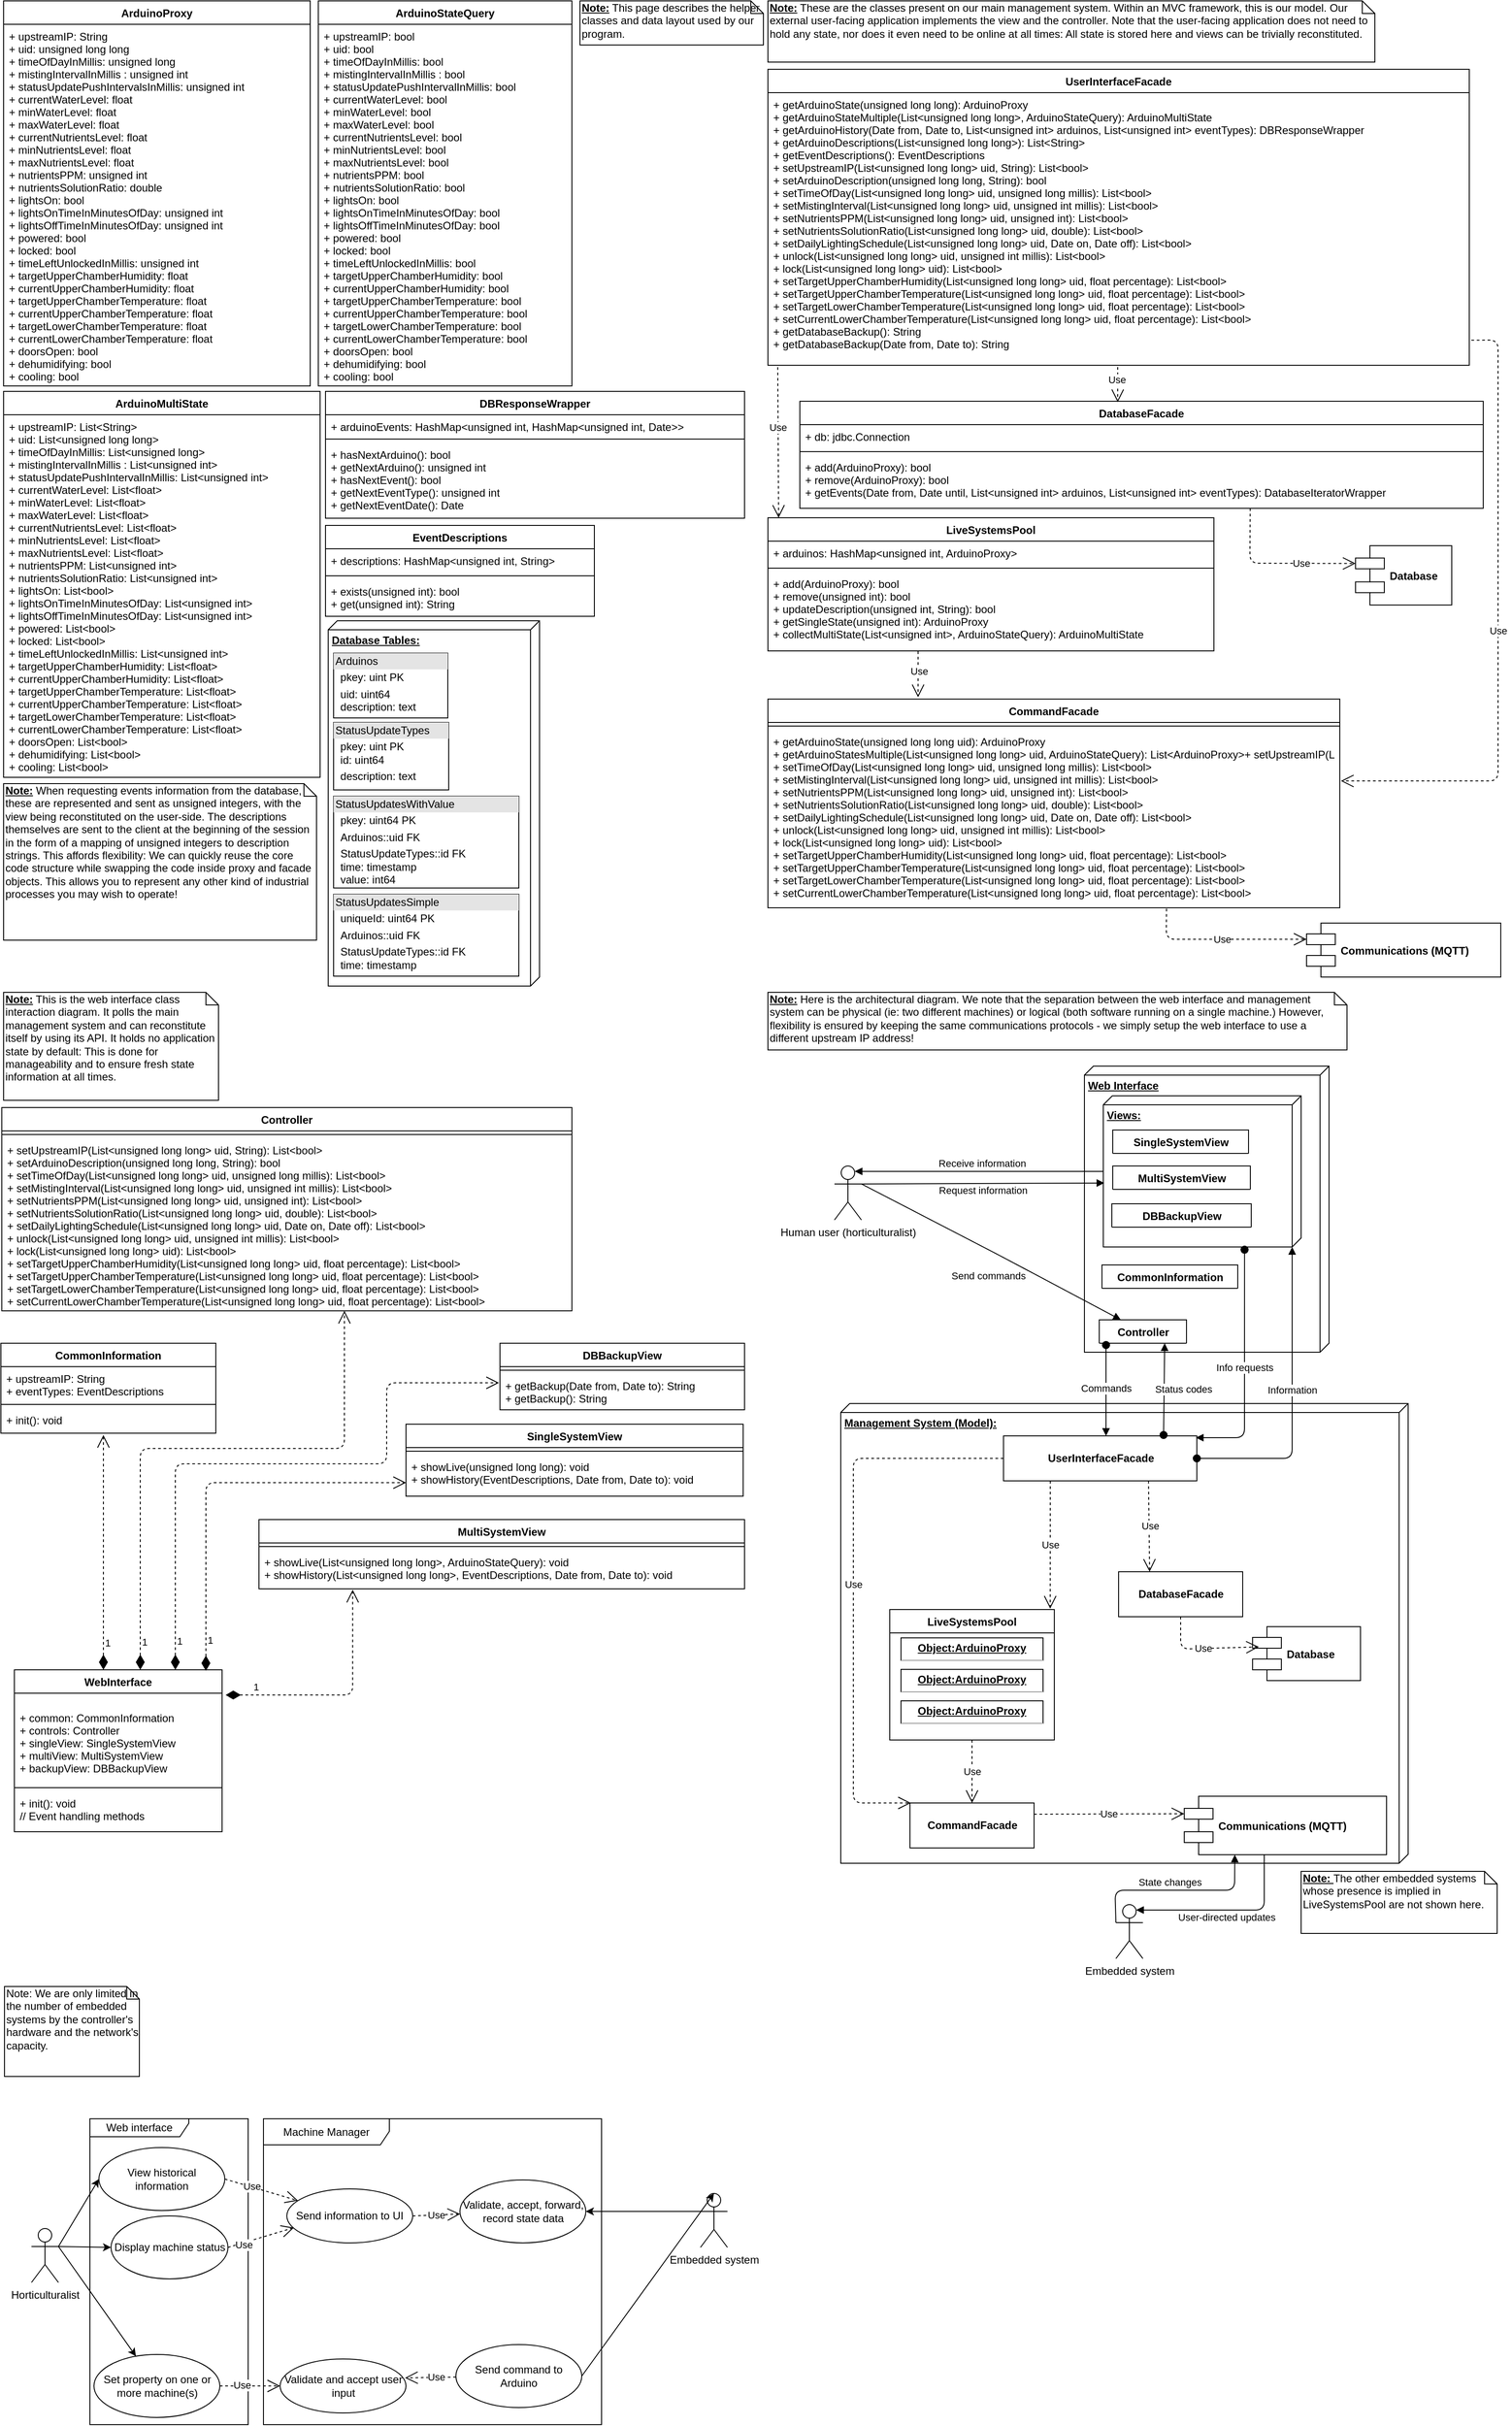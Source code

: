 <mxfile version="12.1.3" type="device" pages="1"><diagram id="SnwHxvQRRM_g_1rML2BV" name="Page-1"><mxGraphModel dx="1404" dy="1825" grid="0" gridSize="10" guides="1" tooltips="1" connect="1" arrows="1" fold="1" page="1" pageScale="1" pageWidth="850" pageHeight="1100" math="0" shadow="0"><root><mxCell id="0"/><mxCell id="1" parent="0"/><mxCell id="6ClUKuqHBCaqJWF-1q-i-1" value="&lt;div&gt;&lt;b&gt;Web Interface&lt;br&gt;&lt;/b&gt;&lt;/div&gt;&lt;div&gt;&lt;b&gt;&lt;br&gt;&lt;/b&gt;&lt;/div&gt;" style="verticalAlign=top;align=left;spacingTop=8;spacingLeft=2;spacingRight=12;shape=cube;size=10;direction=south;fontStyle=4;html=1;" vertex="1" parent="1"><mxGeometry x="1205" y="1185" width="272" height="318" as="geometry"/></mxCell><mxCell id="6ClUKuqHBCaqJWF-1q-i-73" value="&lt;b&gt;Views:&lt;/b&gt;" style="verticalAlign=top;align=left;spacingTop=8;spacingLeft=2;spacingRight=12;shape=cube;size=10;direction=south;fontStyle=4;html=1;" vertex="1" parent="1"><mxGeometry x="1226" y="1218" width="220" height="168" as="geometry"/></mxCell><mxCell id="6ClUKuqHBCaqJWF-1q-i-3" value="&lt;b&gt;Management System (Model):&lt;br&gt;&lt;/b&gt;" style="verticalAlign=top;align=left;spacingTop=8;spacingLeft=2;spacingRight=12;shape=cube;size=10;direction=south;fontStyle=4;html=1;" vertex="1" parent="1"><mxGeometry x="934" y="1560" width="631" height="511" as="geometry"/></mxCell><mxCell id="CYBSLAHFAwbLi8IFHIRU-140" value="&lt;b&gt;Database Tables:&lt;br&gt;&lt;/b&gt;" style="verticalAlign=top;align=left;spacingTop=8;spacingLeft=2;spacingRight=12;shape=cube;size=10;direction=south;fontStyle=4;html=1;" parent="1" vertex="1"><mxGeometry x="364" y="690" width="235" height="406" as="geometry"/></mxCell><mxCell id="CYBSLAHFAwbLi8IFHIRU-19" value="ArduinoProxy" style="swimlane;fontStyle=1;align=center;verticalAlign=top;childLayout=stackLayout;horizontal=1;startSize=26;horizontalStack=0;resizeParent=1;resizeParentMax=0;resizeLast=0;collapsible=1;marginBottom=0;" parent="1" vertex="1"><mxGeometry x="3" y="1" width="341" height="428" as="geometry"/></mxCell><mxCell id="CYBSLAHFAwbLi8IFHIRU-20" value="+ upstreamIP: String&#xA;+ uid: unsigned long long&#xA;+ timeOfDayInMillis: unsigned long&#xA;+ mistingIntervalInMillis : unsigned int&#xA;+ statusUpdatePushIntervalsInMillis: unsigned int&#xA;+ currentWaterLevel: float&#xA;+ minWaterLevel: float&#xA;+ maxWaterLevel: float&#xA;+ currentNutrientsLevel: float&#xA;+ minNutrientsLevel: float&#xA;+ maxNutrientsLevel: float&#xA;+ nutrientsPPM: unsigned int&#xA;+ nutrientsSolutionRatio: double&#xA;+ lightsOn: bool&#xA;+ lightsOnTimeInMinutesOfDay: unsigned int&#xA;+ lightsOffTimeInMinutesOfDay: unsigned int&#xA;+ powered: bool&#xA;+ locked: bool&#xA;+ timeLeftUnlockedInMillis: unsigned int&#xA;+ targetUpperChamberHumidity: float&#xA;+ currentUpperChamberHumidity: float&#xA;+ targetUpperChamberTemperature: float&#xA;+ currentUpperChamberTemperature: float&#xA;+ targetLowerChamberTemperature: float&#xA;+ currentLowerChamberTemperature: float&#xA;+ doorsOpen: bool&#xA;+ dehumidifying: bool&#xA;+ cooling: bool" style="text;strokeColor=none;fillColor=none;align=left;verticalAlign=top;spacingLeft=4;spacingRight=4;overflow=hidden;rotatable=0;points=[[0,0.5],[1,0.5]];portConstraint=eastwest;" parent="CYBSLAHFAwbLi8IFHIRU-19" vertex="1"><mxGeometry y="26" width="341" height="402" as="geometry"/></mxCell><mxCell id="CYBSLAHFAwbLi8IFHIRU-23" value="ArduinoStateQuery" style="swimlane;fontStyle=1;align=center;verticalAlign=top;childLayout=stackLayout;horizontal=1;startSize=26;horizontalStack=0;resizeParent=1;resizeParentMax=0;resizeLast=0;collapsible=1;marginBottom=0;" parent="1" vertex="1"><mxGeometry x="353" y="1" width="282" height="428" as="geometry"/></mxCell><mxCell id="CYBSLAHFAwbLi8IFHIRU-24" value="+ upstreamIP: bool&#xA;+ uid: bool&#xA;+ timeOfDayInMillis: bool&#xA;+ mistingIntervalInMillis : bool&#xA;+ statusUpdatePushIntervalInMillis: bool&#xA;+ currentWaterLevel: bool&#xA;+ minWaterLevel: bool&#xA;+ maxWaterLevel: bool&#xA;+ currentNutrientsLevel: bool&#xA;+ minNutrientsLevel: bool&#xA;+ maxNutrientsLevel: bool&#xA;+ nutrientsPPM: bool&#xA;+ nutrientsSolutionRatio: bool&#xA;+ lightsOn: bool&#xA;+ lightsOnTimeInMinutesOfDay: bool&#xA;+ lightsOffTimeInMinutesOfDay: bool&#xA;+ powered: bool&#xA;+ locked: bool&#xA;+ timeLeftUnlockedInMillis: bool&#xA;+ targetUpperChamberHumidity: bool&#xA;+ currentUpperChamberHumidity: bool&#xA;+ targetUpperChamberTemperature: bool&#xA;+ currentUpperChamberTemperature: bool&#xA;+ targetLowerChamberTemperature: bool&#xA;+ currentLowerChamberTemperature: bool&#xA;+ doorsOpen: bool&#xA;+ dehumidifying: bool&#xA;+ cooling: bool" style="text;strokeColor=none;fillColor=none;align=left;verticalAlign=top;spacingLeft=4;spacingRight=4;overflow=hidden;rotatable=0;points=[[0,0.5],[1,0.5]];portConstraint=eastwest;" parent="CYBSLAHFAwbLi8IFHIRU-23" vertex="1"><mxGeometry y="26" width="282" height="402" as="geometry"/></mxCell><mxCell id="CYBSLAHFAwbLi8IFHIRU-27" value="ArduinoMultiState" style="swimlane;fontStyle=1;align=center;verticalAlign=top;childLayout=stackLayout;horizontal=1;startSize=26;horizontalStack=0;resizeParent=1;resizeParentMax=0;resizeLast=0;collapsible=1;marginBottom=0;" parent="1" vertex="1"><mxGeometry x="3" y="435" width="352" height="429" as="geometry"/></mxCell><mxCell id="CYBSLAHFAwbLi8IFHIRU-28" value="+ upstreamIP: List&lt;String&gt;&#xA;+ uid: List&lt;unsigned long long&gt;&#xA;+ timeOfDayInMillis: List&lt;unsigned long&gt;&#xA;+ mistingIntervalInMillis : List&lt;unsigned int&gt;&#xA;+ statusUpdatePushIntervalInMillis: List&lt;unsigned int&gt;&#xA;+ currentWaterLevel: List&lt;float&gt;&#xA;+ minWaterLevel: List&lt;float&gt;&#xA;+ maxWaterLevel: List&lt;float&gt;&#xA;+ currentNutrientsLevel: List&lt;float&gt;&#xA;+ minNutrientsLevel: List&lt;float&gt;&#xA;+ maxNutrientsLevel: List&lt;float&gt;&#xA;+ nutrientsPPM: List&lt;unsigned int&gt;&#xA;+ nutrientsSolutionRatio: List&lt;unsigned int&gt;&#xA;+ lightsOn: List&lt;bool&gt;&#xA;+ lightsOnTimeInMinutesOfDay: List&lt;unsigned int&gt;&#xA;+ lightsOffTimeInMinutesOfDay: List&lt;unsigned int&gt;&#xA;+ powered: List&lt;bool&gt;&#xA;+ locked: List&lt;bool&gt;&#xA;+ timeLeftUnlockedInMillis: List&lt;unsigned int&gt;&#xA;+ targetUpperChamberHumidity: List&lt;float&gt;&#xA;+ currentUpperChamberHumidity: List&lt;float&gt;&#xA;+ targetUpperChamberTemperature: List&lt;float&gt;&#xA;+ currentUpperChamberTemperature: List&lt;float&gt;&#xA;+ targetLowerChamberTemperature: List&lt;float&gt;&#xA;+ currentLowerChamberTemperature: List&lt;float&gt;&#xA;+ doorsOpen: List&lt;bool&gt;&#xA;+ dehumidifying: List&lt;bool&gt;&#xA;+ cooling: List&lt;bool&gt;&#xA;&#xA;" style="text;strokeColor=none;fillColor=none;align=left;verticalAlign=top;spacingLeft=4;spacingRight=4;overflow=hidden;rotatable=0;points=[[0,0.5],[1,0.5]];portConstraint=eastwest;" parent="CYBSLAHFAwbLi8IFHIRU-27" vertex="1"><mxGeometry y="26" width="352" height="403" as="geometry"/></mxCell><mxCell id="CYBSLAHFAwbLi8IFHIRU-32" value="UserInterfaceFacade" style="swimlane;fontStyle=1;align=center;verticalAlign=top;childLayout=stackLayout;horizontal=1;startSize=26;horizontalStack=0;resizeParent=1;resizeParentMax=0;resizeLast=0;collapsible=1;marginBottom=0;" parent="1" vertex="1"><mxGeometry x="853" y="77" width="780" height="329" as="geometry"/></mxCell><mxCell id="CYBSLAHFAwbLi8IFHIRU-35" value="+ getArduinoState(unsigned long long): ArduinoProxy&#xA;+ getArduinoStateMultiple(List&lt;unsigned long long&gt;, ArduinoStateQuery): ArduinoMultiState&#xA;+ getArduinoHistory(Date from, Date to, List&lt;unsigned int&gt; arduinos, List&lt;unsigned int&gt; eventTypes): DBResponseWrapper&#xA;+ getArduinoDescriptions(List&lt;unsigned long long&gt;): List&lt;String&gt;&#xA;+ getEventDescriptions(): EventDescriptions&#xA;+ setUpstreamIP(List&lt;unsigned long long&gt; uid, String): List&lt;bool&gt;&#xA;+ setArduinoDescription(unsigned long long, String): bool&#xA;+ setTimeOfDay(List&lt;unsigned long long&gt; uid, unsigned long millis): List&lt;bool&gt;&#xA;+ setMistingInterval(List&lt;unsigned long long&gt; uid, unsigned int millis): List&lt;bool&gt;&#xA;+ setNutrientsPPM(List&lt;unsigned long long&gt; uid, unsigned int): List&lt;bool&gt;&#xA;+ setNutrientsSolutionRatio(List&lt;unsigned long long&gt; uid, double): List&lt;bool&gt;&#xA;+ setDailyLightingSchedule(List&lt;unsigned long long&gt; uid, Date on, Date off): List&lt;bool&gt;&#xA;+ unlock(List&lt;unsigned long long&gt; uid, unsigned int millis): List&lt;bool&gt;&#xA;+ lock(List&lt;unsigned long long&gt; uid): List&lt;bool&gt;&#xA;+ setTargetUpperChamberHumidity(List&lt;unsigned long long&gt; uid, float percentage): List&lt;bool&gt;&#xA;+ setTargetUpperChamberTemperature(List&lt;unsigned long long&gt; uid, float percentage): List&lt;bool&gt;&#xA;+ setTargetLowerChamberTemperature(List&lt;unsigned long long&gt; uid, float percentage): List&lt;bool&gt;&#xA;+ setCurrentLowerChamberTemperature(List&lt;unsigned long long&gt; uid, float percentage): List&lt;bool&gt;&#xA;+ getDatabaseBackup(): String&#xA;+ getDatabaseBackup(Date from, Date to): String&#xA;&#xA;&#xA;&#xA;&#xA;&#xA;&#xA;&#xA;&#xA;&#xA;&#xA;&#xA;" style="text;strokeColor=none;fillColor=none;align=left;verticalAlign=top;spacingLeft=4;spacingRight=4;overflow=hidden;rotatable=0;points=[[0,0.5],[1,0.5]];portConstraint=eastwest;" parent="CYBSLAHFAwbLi8IFHIRU-32" vertex="1"><mxGeometry y="26" width="780" height="303" as="geometry"/></mxCell><mxCell id="CYBSLAHFAwbLi8IFHIRU-46" value="DatabaseFacade" style="swimlane;fontStyle=1;align=center;verticalAlign=top;childLayout=stackLayout;horizontal=1;startSize=26;horizontalStack=0;resizeParent=1;resizeParentMax=0;resizeLast=0;collapsible=1;marginBottom=0;" parent="1" vertex="1"><mxGeometry x="888.5" y="446" width="760" height="119" as="geometry"/></mxCell><mxCell id="CYBSLAHFAwbLi8IFHIRU-47" value="+ db: jdbc.Connection" style="text;strokeColor=none;fillColor=none;align=left;verticalAlign=top;spacingLeft=4;spacingRight=4;overflow=hidden;rotatable=0;points=[[0,0.5],[1,0.5]];portConstraint=eastwest;" parent="CYBSLAHFAwbLi8IFHIRU-46" vertex="1"><mxGeometry y="26" width="760" height="26" as="geometry"/></mxCell><mxCell id="CYBSLAHFAwbLi8IFHIRU-48" value="" style="line;strokeWidth=1;fillColor=none;align=left;verticalAlign=middle;spacingTop=-1;spacingLeft=3;spacingRight=3;rotatable=0;labelPosition=right;points=[];portConstraint=eastwest;" parent="CYBSLAHFAwbLi8IFHIRU-46" vertex="1"><mxGeometry y="52" width="760" height="8" as="geometry"/></mxCell><mxCell id="CYBSLAHFAwbLi8IFHIRU-49" value="+ add(ArduinoProxy): bool&#xA;+ remove(ArduinoProxy): bool&#xA;+ getEvents(Date from, Date until, List&lt;unsigned int&gt; arduinos, List&lt;unsigned int&gt; eventTypes): DatabaseIteratorWrapper " style="text;strokeColor=none;fillColor=none;align=left;verticalAlign=top;spacingLeft=4;spacingRight=4;overflow=hidden;rotatable=0;points=[[0,0.5],[1,0.5]];portConstraint=eastwest;" parent="CYBSLAHFAwbLi8IFHIRU-46" vertex="1"><mxGeometry y="60" width="760" height="59" as="geometry"/></mxCell><mxCell id="CYBSLAHFAwbLi8IFHIRU-126" value="LiveSystemsPool" style="swimlane;fontStyle=1;align=center;verticalAlign=top;childLayout=stackLayout;horizontal=1;startSize=26;horizontalStack=0;resizeParent=1;resizeParentMax=0;resizeLast=0;collapsible=1;marginBottom=0;" parent="1" vertex="1"><mxGeometry x="853" y="575.5" width="496" height="148" as="geometry"/></mxCell><mxCell id="CYBSLAHFAwbLi8IFHIRU-127" value="+ arduinos: HashMap&lt;unsigned int, ArduinoProxy&gt;" style="text;strokeColor=none;fillColor=none;align=left;verticalAlign=top;spacingLeft=4;spacingRight=4;overflow=hidden;rotatable=0;points=[[0,0.5],[1,0.5]];portConstraint=eastwest;" parent="CYBSLAHFAwbLi8IFHIRU-126" vertex="1"><mxGeometry y="26" width="496" height="26" as="geometry"/></mxCell><mxCell id="CYBSLAHFAwbLi8IFHIRU-128" value="" style="line;strokeWidth=1;fillColor=none;align=left;verticalAlign=middle;spacingTop=-1;spacingLeft=3;spacingRight=3;rotatable=0;labelPosition=right;points=[];portConstraint=eastwest;" parent="CYBSLAHFAwbLi8IFHIRU-126" vertex="1"><mxGeometry y="52" width="496" height="8" as="geometry"/></mxCell><mxCell id="CYBSLAHFAwbLi8IFHIRU-129" value="+ add(ArduinoProxy): bool&#xA;+ remove(unsigned int): bool&#xA;+ updateDescription(unsigned int, String): bool&#xA;+ getSingleState(unsigned int): ArduinoProxy&#xA;+ collectMultiState(List&lt;unsigned int&gt;, ArduinoStateQuery): ArduinoMultiState&#xA;&#xA;&#xA;" style="text;strokeColor=none;fillColor=none;align=left;verticalAlign=top;spacingLeft=4;spacingRight=4;overflow=hidden;rotatable=0;points=[[0,0.5],[1,0.5]];portConstraint=eastwest;" parent="CYBSLAHFAwbLi8IFHIRU-126" vertex="1"><mxGeometry y="60" width="496" height="88" as="geometry"/></mxCell><mxCell id="CYBSLAHFAwbLi8IFHIRU-135" value="&lt;div style=&quot;box-sizing: border-box ; width: 100% ; background: #e4e4e4 ; padding: 2px&quot;&gt;Arduinos&lt;/div&gt;&lt;table style=&quot;width: 100% ; font-size: 1em&quot; cellspacing=&quot;0&quot; cellpadding=&quot;2&quot;&gt;&lt;tbody&gt;&lt;tr&gt;&lt;td&gt;&lt;br&gt;&lt;/td&gt;&lt;td&gt;pkey: uint PK&lt;br&gt;&lt;/td&gt;&lt;/tr&gt;&lt;tr&gt;&lt;td&gt;&lt;br&gt;&lt;/td&gt;&lt;td&gt;uid: uint64&lt;br&gt;description: text&lt;br&gt;&lt;/td&gt;&lt;/tr&gt;&lt;tr&gt;&lt;td&gt;&lt;br&gt;&lt;/td&gt;&lt;td&gt;&lt;br&gt;&lt;/td&gt;&lt;/tr&gt;&lt;/tbody&gt;&lt;/table&gt;" style="verticalAlign=top;align=left;overflow=fill;html=1;" parent="1" vertex="1"><mxGeometry x="370" y="726" width="127" height="72" as="geometry"/></mxCell><mxCell id="CYBSLAHFAwbLi8IFHIRU-136" value="&lt;div style=&quot;box-sizing: border-box ; width: 100% ; background: #e4e4e4 ; padding: 2px&quot;&gt;StatusUpdatesWithValue&lt;br&gt;&lt;/div&gt;&lt;table style=&quot;width: 100% ; font-size: 1em&quot; cellspacing=&quot;0&quot; cellpadding=&quot;2&quot;&gt;&lt;tbody&gt;&lt;tr&gt;&lt;td&gt;&lt;br&gt;&lt;/td&gt;&lt;td&gt;pkey: uint64 PK&lt;br&gt;&lt;/td&gt;&lt;/tr&gt;&lt;tr&gt;&lt;td&gt;&lt;br&gt;&lt;/td&gt;&lt;td&gt;Arduinos::uid FK&lt;/td&gt;&lt;/tr&gt;&lt;tr&gt;&lt;td&gt;&lt;br&gt;&lt;/td&gt;&lt;td&gt;StatusUpdateTypes::id FK&lt;br&gt;time: timestamp&lt;br&gt;value: int64&lt;br&gt;&lt;br&gt;&lt;br&gt;&lt;/td&gt;&lt;/tr&gt;&lt;/tbody&gt;&lt;/table&gt;" style="verticalAlign=top;align=left;overflow=fill;html=1;" parent="1" vertex="1"><mxGeometry x="370" y="885" width="206" height="102" as="geometry"/></mxCell><mxCell id="CYBSLAHFAwbLi8IFHIRU-137" value="&lt;div style=&quot;box-sizing: border-box ; width: 100% ; background: #e4e4e4 ; padding: 2px&quot;&gt;StatusUpdateTypes&lt;/div&gt;&lt;table style=&quot;width: 100% ; font-size: 1em&quot; cellspacing=&quot;0&quot; cellpadding=&quot;2&quot;&gt;&lt;tbody&gt;&lt;tr&gt;&lt;td&gt;&lt;br&gt;&lt;/td&gt;&lt;td&gt;pkey: uint PK&lt;br&gt;id: uint64&lt;br&gt;&lt;/td&gt;&lt;/tr&gt;&lt;tr&gt;&lt;td&gt;&lt;br&gt;&lt;/td&gt;&lt;td&gt;description: text&lt;br&gt;&lt;/td&gt;&lt;/tr&gt;&lt;tr&gt;&lt;td&gt;&lt;br&gt;&lt;/td&gt;&lt;td&gt;&lt;br&gt;&lt;/td&gt;&lt;/tr&gt;&lt;/tbody&gt;&lt;/table&gt;" style="verticalAlign=top;align=left;overflow=fill;html=1;" parent="1" vertex="1"><mxGeometry x="370" y="803" width="128" height="75" as="geometry"/></mxCell><mxCell id="CYBSLAHFAwbLi8IFHIRU-142" value="DBResponseWrapper" style="swimlane;fontStyle=1;align=center;verticalAlign=top;childLayout=stackLayout;horizontal=1;startSize=26;horizontalStack=0;resizeParent=1;resizeParentMax=0;resizeLast=0;collapsible=1;marginBottom=0;" parent="1" vertex="1"><mxGeometry x="361" y="435" width="466" height="141" as="geometry"/></mxCell><mxCell id="CYBSLAHFAwbLi8IFHIRU-143" value="+ arduinoEvents: HashMap&lt;unsigned int, HashMap&lt;unsigned int, Date&gt;&gt;&#xA;" style="text;strokeColor=none;fillColor=none;align=left;verticalAlign=top;spacingLeft=4;spacingRight=4;overflow=hidden;rotatable=0;points=[[0,0.5],[1,0.5]];portConstraint=eastwest;" parent="CYBSLAHFAwbLi8IFHIRU-142" vertex="1"><mxGeometry y="26" width="466" height="23" as="geometry"/></mxCell><mxCell id="CYBSLAHFAwbLi8IFHIRU-144" value="" style="line;strokeWidth=1;fillColor=none;align=left;verticalAlign=middle;spacingTop=-1;spacingLeft=3;spacingRight=3;rotatable=0;labelPosition=right;points=[];portConstraint=eastwest;" parent="CYBSLAHFAwbLi8IFHIRU-142" vertex="1"><mxGeometry y="49" width="466" height="8" as="geometry"/></mxCell><mxCell id="CYBSLAHFAwbLi8IFHIRU-145" value="+ hasNextArduino(): bool&#xA;+ getNextArduino(): unsigned int&#xA;+ hasNextEvent(): bool&#xA;+ getNextEventType(): unsigned int&#xA;+ getNextEventDate(): Date&#xA;&#xA;" style="text;strokeColor=none;fillColor=none;align=left;verticalAlign=top;spacingLeft=4;spacingRight=4;overflow=hidden;rotatable=0;points=[[0,0.5],[1,0.5]];portConstraint=eastwest;" parent="CYBSLAHFAwbLi8IFHIRU-142" vertex="1"><mxGeometry y="57" width="466" height="84" as="geometry"/></mxCell><mxCell id="CYBSLAHFAwbLi8IFHIRU-148" value="EventDescriptions" style="swimlane;fontStyle=1;align=center;verticalAlign=top;childLayout=stackLayout;horizontal=1;startSize=26;horizontalStack=0;resizeParent=1;resizeParentMax=0;resizeLast=0;collapsible=1;marginBottom=0;" parent="1" vertex="1"><mxGeometry x="361" y="584" width="299" height="101" as="geometry"/></mxCell><mxCell id="CYBSLAHFAwbLi8IFHIRU-149" value="+ descriptions: HashMap&lt;unsigned int, String&gt;" style="text;strokeColor=none;fillColor=none;align=left;verticalAlign=top;spacingLeft=4;spacingRight=4;overflow=hidden;rotatable=0;points=[[0,0.5],[1,0.5]];portConstraint=eastwest;" parent="CYBSLAHFAwbLi8IFHIRU-148" vertex="1"><mxGeometry y="26" width="299" height="26" as="geometry"/></mxCell><mxCell id="CYBSLAHFAwbLi8IFHIRU-150" value="" style="line;strokeWidth=1;fillColor=none;align=left;verticalAlign=middle;spacingTop=-1;spacingLeft=3;spacingRight=3;rotatable=0;labelPosition=right;points=[];portConstraint=eastwest;" parent="CYBSLAHFAwbLi8IFHIRU-148" vertex="1"><mxGeometry y="52" width="299" height="8" as="geometry"/></mxCell><mxCell id="CYBSLAHFAwbLi8IFHIRU-151" value="+ exists(unsigned int): bool&#xA;+ get(unsigned int): String&#xA;" style="text;strokeColor=none;fillColor=none;align=left;verticalAlign=top;spacingLeft=4;spacingRight=4;overflow=hidden;rotatable=0;points=[[0,0.5],[1,0.5]];portConstraint=eastwest;" parent="CYBSLAHFAwbLi8IFHIRU-148" vertex="1"><mxGeometry y="60" width="299" height="41" as="geometry"/></mxCell><mxCell id="CYBSLAHFAwbLi8IFHIRU-152" value="Communications (MQTT)" style="shape=component;align=left;spacingLeft=36;fontStyle=1" parent="1" vertex="1"><mxGeometry x="1452" y="1026" width="216" height="60" as="geometry"/></mxCell><mxCell id="CYBSLAHFAwbLi8IFHIRU-153" value="CommandFacade" style="swimlane;fontStyle=1;align=center;verticalAlign=top;childLayout=stackLayout;horizontal=1;startSize=26;horizontalStack=0;resizeParent=1;resizeParentMax=0;resizeLast=0;collapsible=1;marginBottom=0;" parent="1" vertex="1"><mxGeometry x="853" y="777" width="636" height="232" as="geometry"/></mxCell><mxCell id="CYBSLAHFAwbLi8IFHIRU-155" value="" style="line;strokeWidth=1;fillColor=none;align=left;verticalAlign=middle;spacingTop=-1;spacingLeft=3;spacingRight=3;rotatable=0;labelPosition=right;points=[];portConstraint=eastwest;" parent="CYBSLAHFAwbLi8IFHIRU-153" vertex="1"><mxGeometry y="26" width="636" height="8" as="geometry"/></mxCell><mxCell id="CYBSLAHFAwbLi8IFHIRU-156" value="+ getArduinoState(unsigned long long uid): ArduinoProxy&#xA;+ getArduinoStatesMultiple(List&lt;unsigned long long&gt; uid, ArduinoStateQuery): List&lt;ArduinoProxy&gt;+ setUpstreamIP(List&lt;unsigned long long&gt; uid, String): List&lt;bool&gt;&#xA;+ setTimeOfDay(List&lt;unsigned long long&gt; uid, unsigned long millis): List&lt;bool&gt;&#xA;+ setMistingInterval(List&lt;unsigned long long&gt; uid, unsigned int millis): List&lt;bool&gt;&#xA;+ setNutrientsPPM(List&lt;unsigned long long&gt; uid, unsigned int): List&lt;bool&gt;&#xA;+ setNutrientsSolutionRatio(List&lt;unsigned long long&gt; uid, double): List&lt;bool&gt;&#xA;+ setDailyLightingSchedule(List&lt;unsigned long long&gt; uid, Date on, Date off): List&lt;bool&gt;&#xA;+ unlock(List&lt;unsigned long long&gt; uid, unsigned int millis): List&lt;bool&gt;&#xA;+ lock(List&lt;unsigned long long&gt; uid): List&lt;bool&gt;&#xA;+ setTargetUpperChamberHumidity(List&lt;unsigned long long&gt; uid, float percentage): List&lt;bool&gt;&#xA;+ setTargetUpperChamberTemperature(List&lt;unsigned long long&gt; uid, float percentage): List&lt;bool&gt;&#xA;+ setTargetLowerChamberTemperature(List&lt;unsigned long long&gt; uid, float percentage): List&lt;bool&gt;&#xA;+ setCurrentLowerChamberTemperature(List&lt;unsigned long long&gt; uid, float percentage): List&lt;bool&gt;&#xA;" style="text;strokeColor=none;fillColor=none;align=left;verticalAlign=top;spacingLeft=4;spacingRight=4;overflow=hidden;rotatable=0;points=[[0,0.5],[1,0.5]];portConstraint=eastwest;" parent="CYBSLAHFAwbLi8IFHIRU-153" vertex="1"><mxGeometry y="34" width="636" height="198" as="geometry"/></mxCell><mxCell id="CYBSLAHFAwbLi8IFHIRU-158" value="Use" style="endArrow=open;endSize=12;dashed=1;html=1;entryX=0;entryY=0.3;entryDx=0;entryDy=0;exitX=0.697;exitY=1.005;exitDx=0;exitDy=0;exitPerimeter=0;" parent="1" source="CYBSLAHFAwbLi8IFHIRU-156" target="CYBSLAHFAwbLi8IFHIRU-152" edge="1"><mxGeometry x="0.017" width="160" relative="1" as="geometry"><mxPoint x="1491.816" y="934.01" as="sourcePoint"/><mxPoint x="1549" y="1168.5" as="targetPoint"/><Array as="points"><mxPoint x="1296" y="1044"/></Array><mxPoint as="offset"/></mxGeometry></mxCell><mxCell id="CYBSLAHFAwbLi8IFHIRU-159" value="Database" style="shape=component;align=left;spacingLeft=36;fontStyle=1" parent="1" vertex="1"><mxGeometry x="1506.5" y="606.5" width="107" height="66" as="geometry"/></mxCell><mxCell id="CYBSLAHFAwbLi8IFHIRU-163" value="Use" style="endArrow=open;endSize=12;dashed=1;html=1;exitX=0.014;exitY=1.007;exitDx=0;exitDy=0;exitPerimeter=0;entryX=0.024;entryY=0;entryDx=0;entryDy=0;entryPerimeter=0;" parent="1" source="CYBSLAHFAwbLi8IFHIRU-35" target="CYBSLAHFAwbLi8IFHIRU-126" edge="1"><mxGeometry x="-0.201" width="160" relative="1" as="geometry"><mxPoint x="865" y="382" as="sourcePoint"/><mxPoint x="1025" y="382" as="targetPoint"/><mxPoint as="offset"/></mxGeometry></mxCell><mxCell id="CYBSLAHFAwbLi8IFHIRU-166" value="Use" style="endArrow=open;endSize=12;dashed=1;html=1;entryX=1.002;entryY=0.288;entryDx=0;entryDy=0;entryPerimeter=0;exitX=1.003;exitY=0.908;exitDx=0;exitDy=0;exitPerimeter=0;" parent="1" source="CYBSLAHFAwbLi8IFHIRU-35" target="CYBSLAHFAwbLi8IFHIRU-156" edge="1"><mxGeometry x="0.016" width="160" relative="1" as="geometry"><mxPoint x="1665" y="383" as="sourcePoint"/><mxPoint x="1677" y="643" as="targetPoint"/><Array as="points"><mxPoint x="1665" y="378"/><mxPoint x="1665" y="868"/></Array><mxPoint as="offset"/></mxGeometry></mxCell><mxCell id="CYBSLAHFAwbLi8IFHIRU-164" value="Use" style="endArrow=open;endSize=12;dashed=1;html=1;" parent="1" edge="1"><mxGeometry x="-0.278" y="-1" width="160" relative="1" as="geometry"><mxPoint x="1242" y="408" as="sourcePoint"/><mxPoint x="1242" y="447" as="targetPoint"/><mxPoint as="offset"/></mxGeometry></mxCell><mxCell id="CYBSLAHFAwbLi8IFHIRU-169" value="&lt;div&gt;&lt;u&gt;&lt;b&gt;Note:&lt;/b&gt;&lt;/u&gt; When requesting events information from the database, these are represented and sent as unsigned integers, with the view being reconstituted on the user-side. The descriptions themselves are sent to the client at the beginning of the session in the form of a mapping of unsigned integers to description strings. This affords flexibility: We can quickly reuse the core code structure while swapping the code inside proxy and facade objects. This allows you to represent any other kind of industrial processes you may wish to operate!&lt;br&gt;&lt;/div&gt;" style="shape=note;whiteSpace=wrap;html=1;size=14;verticalAlign=top;align=left;spacingTop=-6;" parent="1" vertex="1"><mxGeometry x="3" y="871" width="348" height="174" as="geometry"/></mxCell><mxCell id="CYBSLAHFAwbLi8IFHIRU-170" value="Use" style="endArrow=open;endSize=12;dashed=1;html=1;" parent="1" edge="1"><mxGeometry x="-0.135" y="1" width="160" relative="1" as="geometry"><mxPoint x="1020" y="724" as="sourcePoint"/><mxPoint x="1020" y="775" as="targetPoint"/><Array as="points"/><mxPoint as="offset"/></mxGeometry></mxCell><mxCell id="CYBSLAHFAwbLi8IFHIRU-171" value="&lt;u&gt;&lt;b&gt;Note:&lt;/b&gt;&lt;/u&gt; This page describes the helper classes and data layout used by our program." style="shape=note;whiteSpace=wrap;html=1;size=14;verticalAlign=top;align=left;spacingTop=-6;" parent="1" vertex="1"><mxGeometry x="644" y="1" width="204" height="49" as="geometry"/></mxCell><mxCell id="CYBSLAHFAwbLi8IFHIRU-172" value="&lt;u&gt;&lt;b&gt;Note:&lt;/b&gt;&lt;/u&gt; These are the classes present on our main management system. Within an MVC framework, this is our model. Our external user-facing application implements the view and the controller. Note that the user-facing application does not need to hold any state, nor does it even need to be online at all times: All state is stored here and views can be trivially reconstituted." style="shape=note;whiteSpace=wrap;html=1;size=14;verticalAlign=top;align=left;spacingTop=-6;" parent="1" vertex="1"><mxGeometry x="853" y="1" width="675" height="68" as="geometry"/></mxCell><mxCell id="CYBSLAHFAwbLi8IFHIRU-175" value="Use" style="endArrow=open;endSize=12;dashed=1;html=1;exitX=0.659;exitY=1;exitDx=0;exitDy=0;exitPerimeter=0;entryX=0;entryY=0.3;entryDx=0;entryDy=0;" parent="1" source="CYBSLAHFAwbLi8IFHIRU-49" target="CYBSLAHFAwbLi8IFHIRU-159" edge="1"><mxGeometry x="0.322" width="160" relative="1" as="geometry"><mxPoint x="1435" y="570.5" as="sourcePoint"/><mxPoint x="1390" y="634.5" as="targetPoint"/><Array as="points"><mxPoint x="1389" y="626"/></Array><mxPoint as="offset"/></mxGeometry></mxCell><mxCell id="CYBSLAHFAwbLi8IFHIRU-176" value="&lt;div style=&quot;box-sizing: border-box ; width: 100% ; background: #e4e4e4 ; padding: 2px&quot;&gt;StatusUpdatesSimple&lt;br&gt;&lt;/div&gt;&lt;table style=&quot;width: 100% ; font-size: 1em&quot; cellspacing=&quot;0&quot; cellpadding=&quot;2&quot;&gt;&lt;tbody&gt;&lt;tr&gt;&lt;td&gt;&lt;br&gt;&lt;/td&gt;&lt;td&gt;uniqueId: uint64 PK&lt;br&gt;&lt;/td&gt;&lt;/tr&gt;&lt;tr&gt;&lt;td&gt;&lt;br&gt;&lt;/td&gt;&lt;td&gt;Arduinos::uid FK&lt;br&gt;&lt;/td&gt;&lt;/tr&gt;&lt;tr&gt;&lt;td&gt;&lt;br&gt;&lt;/td&gt;&lt;td&gt;StatusUpdateTypes::id FK&lt;br&gt;time: timestamp&lt;br&gt;&lt;br&gt;&lt;br&gt;&lt;/td&gt;&lt;/tr&gt;&lt;/tbody&gt;&lt;/table&gt;" style="verticalAlign=top;align=left;overflow=fill;html=1;" parent="1" vertex="1"><mxGeometry x="370" y="994" width="206" height="91" as="geometry"/></mxCell><mxCell id="CYBSLAHFAwbLi8IFHIRU-177" value="SingleSystemView" style="swimlane;fontStyle=1;align=center;verticalAlign=top;childLayout=stackLayout;horizontal=1;startSize=26;horizontalStack=0;resizeParent=1;resizeParentMax=0;resizeLast=0;collapsible=1;marginBottom=0;" parent="1" vertex="1"><mxGeometry x="450.5" y="1583" width="375" height="80" as="geometry"/></mxCell><mxCell id="CYBSLAHFAwbLi8IFHIRU-179" value="" style="line;strokeWidth=1;fillColor=none;align=left;verticalAlign=middle;spacingTop=-1;spacingLeft=3;spacingRight=3;rotatable=0;labelPosition=right;points=[];portConstraint=eastwest;" parent="CYBSLAHFAwbLi8IFHIRU-177" vertex="1"><mxGeometry y="26" width="375" height="8" as="geometry"/></mxCell><mxCell id="CYBSLAHFAwbLi8IFHIRU-180" value="+ showLive(unsigned long long): void&#xA;+ showHistory(EventDescriptions, Date from, Date to): void" style="text;strokeColor=none;fillColor=none;align=left;verticalAlign=top;spacingLeft=4;spacingRight=4;overflow=hidden;rotatable=0;points=[[0,0.5],[1,0.5]];portConstraint=eastwest;" parent="CYBSLAHFAwbLi8IFHIRU-177" vertex="1"><mxGeometry y="34" width="375" height="46" as="geometry"/></mxCell><mxCell id="CYBSLAHFAwbLi8IFHIRU-181" value="&lt;u&gt;&lt;b&gt;Note:&lt;/b&gt;&lt;/u&gt; This is the web interface class interaction diagram. It polls the main management system and can reconstitute itself by using its API. It holds no application state by default: This is done for manageability and to ensure fresh state information at all times. " style="shape=note;whiteSpace=wrap;html=1;size=14;verticalAlign=top;align=left;spacingTop=-6;" parent="1" vertex="1"><mxGeometry x="3" y="1103" width="239" height="120" as="geometry"/></mxCell><mxCell id="CYBSLAHFAwbLi8IFHIRU-182" value="MultiSystemView" style="swimlane;fontStyle=1;align=center;verticalAlign=top;childLayout=stackLayout;horizontal=1;startSize=26;horizontalStack=0;resizeParent=1;resizeParentMax=0;resizeLast=0;collapsible=1;marginBottom=0;" parent="1" vertex="1"><mxGeometry x="287" y="1689" width="540" height="77" as="geometry"/></mxCell><mxCell id="CYBSLAHFAwbLi8IFHIRU-184" value="" style="line;strokeWidth=1;fillColor=none;align=left;verticalAlign=middle;spacingTop=-1;spacingLeft=3;spacingRight=3;rotatable=0;labelPosition=right;points=[];portConstraint=eastwest;" parent="CYBSLAHFAwbLi8IFHIRU-182" vertex="1"><mxGeometry y="26" width="540" height="8" as="geometry"/></mxCell><mxCell id="CYBSLAHFAwbLi8IFHIRU-185" value="+ showLive(List&lt;unsigned long long&gt;, ArduinoStateQuery): void&#xA;+ showHistory(List&lt;unsigned long long&gt;, EventDescriptions, Date from, Date to): void&#xA;" style="text;strokeColor=none;fillColor=none;align=left;verticalAlign=top;spacingLeft=4;spacingRight=4;overflow=hidden;rotatable=0;points=[[0,0.5],[1,0.5]];portConstraint=eastwest;" parent="CYBSLAHFAwbLi8IFHIRU-182" vertex="1"><mxGeometry y="34" width="540" height="43" as="geometry"/></mxCell><mxCell id="CYBSLAHFAwbLi8IFHIRU-186" value="Controller" style="swimlane;fontStyle=1;align=center;verticalAlign=top;childLayout=stackLayout;horizontal=1;startSize=26;horizontalStack=0;resizeParent=1;resizeParentMax=0;resizeLast=0;collapsible=1;marginBottom=0;" parent="1" vertex="1"><mxGeometry x="1" y="1231" width="634" height="226" as="geometry"/></mxCell><mxCell id="CYBSLAHFAwbLi8IFHIRU-188" value="" style="line;strokeWidth=1;fillColor=none;align=left;verticalAlign=middle;spacingTop=-1;spacingLeft=3;spacingRight=3;rotatable=0;labelPosition=right;points=[];portConstraint=eastwest;" parent="CYBSLAHFAwbLi8IFHIRU-186" vertex="1"><mxGeometry y="26" width="634" height="8" as="geometry"/></mxCell><mxCell id="CYBSLAHFAwbLi8IFHIRU-189" value="+ setUpstreamIP(List&lt;unsigned long long&gt; uid, String): List&lt;bool&gt;&#xA;+ setArduinoDescription(unsigned long long, String): bool&#xA;+ setTimeOfDay(List&lt;unsigned long long&gt; uid, unsigned long millis): List&lt;bool&gt;&#xA;+ setMistingInterval(List&lt;unsigned long long&gt; uid, unsigned int millis): List&lt;bool&gt;&#xA;+ setNutrientsPPM(List&lt;unsigned long long&gt; uid, unsigned int): List&lt;bool&gt;&#xA;+ setNutrientsSolutionRatio(List&lt;unsigned long long&gt; uid, double): List&lt;bool&gt;&#xA;+ setDailyLightingSchedule(List&lt;unsigned long long&gt; uid, Date on, Date off): List&lt;bool&gt;&#xA;+ unlock(List&lt;unsigned long long&gt; uid, unsigned int millis): List&lt;bool&gt;&#xA;+ lock(List&lt;unsigned long long&gt; uid): List&lt;bool&gt;&#xA;+ setTargetUpperChamberHumidity(List&lt;unsigned long long&gt; uid, float percentage): List&lt;bool&gt;&#xA;+ setTargetUpperChamberTemperature(List&lt;unsigned long long&gt; uid, float percentage): List&lt;bool&gt;&#xA;+ setTargetLowerChamberTemperature(List&lt;unsigned long long&gt; uid, float percentage): List&lt;bool&gt;&#xA;+ setCurrentLowerChamberTemperature(List&lt;unsigned long long&gt; uid, float percentage): List&lt;bool&gt;" style="text;strokeColor=none;fillColor=none;align=left;verticalAlign=top;spacingLeft=4;spacingRight=4;overflow=hidden;rotatable=0;points=[[0,0.5],[1,0.5]];portConstraint=eastwest;" parent="CYBSLAHFAwbLi8IFHIRU-186" vertex="1"><mxGeometry y="34" width="634" height="192" as="geometry"/></mxCell><mxCell id="CYBSLAHFAwbLi8IFHIRU-190" value="DBBackupView" style="swimlane;fontStyle=1;align=center;verticalAlign=top;childLayout=stackLayout;horizontal=1;startSize=26;horizontalStack=0;resizeParent=1;resizeParentMax=0;resizeLast=0;collapsible=1;marginBottom=0;" parent="1" vertex="1"><mxGeometry x="555" y="1493" width="272" height="74" as="geometry"/></mxCell><mxCell id="CYBSLAHFAwbLi8IFHIRU-192" value="" style="line;strokeWidth=1;fillColor=none;align=left;verticalAlign=middle;spacingTop=-1;spacingLeft=3;spacingRight=3;rotatable=0;labelPosition=right;points=[];portConstraint=eastwest;" parent="CYBSLAHFAwbLi8IFHIRU-190" vertex="1"><mxGeometry y="26" width="272" height="8" as="geometry"/></mxCell><mxCell id="CYBSLAHFAwbLi8IFHIRU-193" value="+ getBackup(Date from, Date to): String&#xA;+ getBackup(): String&#xA;" style="text;strokeColor=none;fillColor=none;align=left;verticalAlign=top;spacingLeft=4;spacingRight=4;overflow=hidden;rotatable=0;points=[[0,0.5],[1,0.5]];portConstraint=eastwest;" parent="CYBSLAHFAwbLi8IFHIRU-190" vertex="1"><mxGeometry y="34" width="272" height="40" as="geometry"/></mxCell><mxCell id="CYBSLAHFAwbLi8IFHIRU-198" value="CommonInformation" style="swimlane;fontStyle=1;align=center;verticalAlign=top;childLayout=stackLayout;horizontal=1;startSize=26;horizontalStack=0;resizeParent=1;resizeParentMax=0;resizeLast=0;collapsible=1;marginBottom=0;" parent="1" vertex="1"><mxGeometry y="1493" width="239" height="100" as="geometry"/></mxCell><mxCell id="CYBSLAHFAwbLi8IFHIRU-199" value="+ upstreamIP: String&#xA;+ eventTypes: EventDescriptions" style="text;strokeColor=none;fillColor=none;align=left;verticalAlign=top;spacingLeft=4;spacingRight=4;overflow=hidden;rotatable=0;points=[[0,0.5],[1,0.5]];portConstraint=eastwest;" parent="CYBSLAHFAwbLi8IFHIRU-198" vertex="1"><mxGeometry y="26" width="239" height="38" as="geometry"/></mxCell><mxCell id="CYBSLAHFAwbLi8IFHIRU-200" value="" style="line;strokeWidth=1;fillColor=none;align=left;verticalAlign=middle;spacingTop=-1;spacingLeft=3;spacingRight=3;rotatable=0;labelPosition=right;points=[];portConstraint=eastwest;" parent="CYBSLAHFAwbLi8IFHIRU-198" vertex="1"><mxGeometry y="64" width="239" height="8" as="geometry"/></mxCell><mxCell id="CYBSLAHFAwbLi8IFHIRU-201" value="+ init(): void" style="text;strokeColor=none;fillColor=none;align=left;verticalAlign=top;spacingLeft=4;spacingRight=4;overflow=hidden;rotatable=0;points=[[0,0.5],[1,0.5]];portConstraint=eastwest;" parent="CYBSLAHFAwbLi8IFHIRU-198" vertex="1"><mxGeometry y="72" width="239" height="28" as="geometry"/></mxCell><mxCell id="CYBSLAHFAwbLi8IFHIRU-205" value="WebInterface" style="swimlane;fontStyle=1;align=center;verticalAlign=top;childLayout=stackLayout;horizontal=1;startSize=26;horizontalStack=0;resizeParent=1;resizeParentMax=0;resizeLast=0;collapsible=1;marginBottom=0;" parent="1" vertex="1"><mxGeometry x="15" y="1856" width="231" height="180" as="geometry"/></mxCell><mxCell id="CYBSLAHFAwbLi8IFHIRU-206" value="&#xA;+ common: CommonInformation&#xA;+ controls: Controller&#xA;+ singleView: SingleSystemView&#xA;+ multiView: MultiSystemView&#xA;+ backupView: DBBackupView&#xA;&#xA;" style="text;strokeColor=none;fillColor=none;align=left;verticalAlign=top;spacingLeft=4;spacingRight=4;overflow=hidden;rotatable=0;points=[[0,0.5],[1,0.5]];portConstraint=eastwest;" parent="CYBSLAHFAwbLi8IFHIRU-205" vertex="1"><mxGeometry y="26" width="231" height="101" as="geometry"/></mxCell><mxCell id="CYBSLAHFAwbLi8IFHIRU-207" value="" style="line;strokeWidth=1;fillColor=none;align=left;verticalAlign=middle;spacingTop=-1;spacingLeft=3;spacingRight=3;rotatable=0;labelPosition=right;points=[];portConstraint=eastwest;" parent="CYBSLAHFAwbLi8IFHIRU-205" vertex="1"><mxGeometry y="127" width="231" height="8" as="geometry"/></mxCell><mxCell id="CYBSLAHFAwbLi8IFHIRU-208" value="+ init(): void&#xA;// Event handling methods&#xA;&#xA;" style="text;strokeColor=none;fillColor=none;align=left;verticalAlign=top;spacingLeft=4;spacingRight=4;overflow=hidden;rotatable=0;points=[[0,0.5],[1,0.5]];portConstraint=eastwest;" parent="CYBSLAHFAwbLi8IFHIRU-205" vertex="1"><mxGeometry y="135" width="231" height="45" as="geometry"/></mxCell><mxCell id="CYBSLAHFAwbLi8IFHIRU-209" value="1" style="endArrow=open;html=1;endSize=12;startArrow=diamondThin;startSize=14;startFill=1;edgeStyle=orthogonalEdgeStyle;align=left;verticalAlign=bottom;dashed=1;exitX=1.017;exitY=0.02;exitDx=0;exitDy=0;exitPerimeter=0;entryX=0.193;entryY=1.023;entryDx=0;entryDy=0;entryPerimeter=0;" parent="1" source="CYBSLAHFAwbLi8IFHIRU-206" target="CYBSLAHFAwbLi8IFHIRU-185" edge="1"><mxGeometry x="-0.775" relative="1" as="geometry"><mxPoint x="10" y="2068" as="sourcePoint"/><mxPoint x="391" y="1802" as="targetPoint"/><Array as="points"><mxPoint x="391" y="1884"/></Array><mxPoint as="offset"/></mxGeometry></mxCell><mxCell id="CYBSLAHFAwbLi8IFHIRU-210" value="1" style="endArrow=open;html=1;endSize=12;startArrow=diamondThin;startSize=14;startFill=1;edgeStyle=orthogonalEdgeStyle;align=left;verticalAlign=bottom;dashed=1;entryX=0.477;entryY=1.071;entryDx=0;entryDy=0;entryPerimeter=0;" parent="1" source="CYBSLAHFAwbLi8IFHIRU-205" target="CYBSLAHFAwbLi8IFHIRU-201" edge="1"><mxGeometry x="0.019" y="-112" relative="1" as="geometry"><mxPoint x="48" y="1786" as="sourcePoint"/><mxPoint x="191" y="1634" as="targetPoint"/><Array as="points"><mxPoint x="114" y="1723"/><mxPoint x="114" y="1723"/></Array><mxPoint x="-112" y="112" as="offset"/></mxGeometry></mxCell><mxCell id="CYBSLAHFAwbLi8IFHIRU-211" value="1" style="endArrow=open;html=1;endSize=12;startArrow=diamondThin;startSize=14;startFill=1;edgeStyle=orthogonalEdgeStyle;align=left;verticalAlign=bottom;dashed=1;exitX=0.922;exitY=0.006;exitDx=0;exitDy=0;exitPerimeter=0;" parent="1" source="CYBSLAHFAwbLi8IFHIRU-205" target="CYBSLAHFAwbLi8IFHIRU-180" edge="1"><mxGeometry x="-0.883" relative="1" as="geometry"><mxPoint x="124" y="1866" as="sourcePoint"/><mxPoint x="124" y="1605" as="targetPoint"/><Array as="points"><mxPoint x="228" y="1648"/></Array><mxPoint as="offset"/></mxGeometry></mxCell><mxCell id="CYBSLAHFAwbLi8IFHIRU-212" value="1" style="endArrow=open;html=1;endSize=12;startArrow=diamondThin;startSize=14;startFill=1;edgeStyle=orthogonalEdgeStyle;align=left;verticalAlign=bottom;dashed=1;entryX=-0.004;entryY=0.25;entryDx=0;entryDy=0;entryPerimeter=0;" parent="1" source="CYBSLAHFAwbLi8IFHIRU-205" target="CYBSLAHFAwbLi8IFHIRU-193" edge="1"><mxGeometry x="-0.932" relative="1" as="geometry"><mxPoint x="162" y="1852" as="sourcePoint"/><mxPoint x="391" y="1583" as="targetPoint"/><Array as="points"><mxPoint x="194" y="1627"/><mxPoint x="429" y="1627"/><mxPoint x="429" y="1537"/></Array><mxPoint as="offset"/></mxGeometry></mxCell><mxCell id="CYBSLAHFAwbLi8IFHIRU-213" value="1" style="endArrow=open;html=1;endSize=12;startArrow=diamondThin;startSize=14;startFill=1;edgeStyle=orthogonalEdgeStyle;align=left;verticalAlign=bottom;dashed=1;entryX=0.601;entryY=1;entryDx=0;entryDy=0;entryPerimeter=0;" parent="1" target="CYBSLAHFAwbLi8IFHIRU-189" edge="1"><mxGeometry x="-0.93" relative="1" as="geometry"><mxPoint x="155" y="1856" as="sourcePoint"/><mxPoint x="373" y="1537" as="targetPoint"/><Array as="points"><mxPoint x="155" y="1610"/><mxPoint x="382" y="1610"/></Array><mxPoint as="offset"/></mxGeometry></mxCell><mxCell id="6ClUKuqHBCaqJWF-1q-i-2" value="&lt;u&gt;&lt;b&gt;Note:&lt;/b&gt;&lt;/u&gt; Here is the architectural diagram. We note that the separation between the web interface and management system can be physical (ie: two different machines) or logical (both software running on a single machine.) However, flexibility is ensured by keeping the same communications protocols - we simply setup the web interface to use a different upstream IP address!" style="shape=note;whiteSpace=wrap;html=1;size=14;verticalAlign=top;align=left;spacingTop=-6;" vertex="1" parent="1"><mxGeometry x="853" y="1103" width="644" height="64" as="geometry"/></mxCell><mxCell id="6ClUKuqHBCaqJWF-1q-i-4" value="Human user (horticulturalist)" style="shape=umlActor;verticalLabelPosition=bottom;labelBackgroundColor=#ffffff;verticalAlign=top;html=1;" vertex="1" parent="1"><mxGeometry x="927" y="1296" width="30" height="60" as="geometry"/></mxCell><mxCell id="6ClUKuqHBCaqJWF-1q-i-15" value="Database" style="shape=component;align=left;spacingLeft=36;fontStyle=1" vertex="1" parent="1"><mxGeometry x="1392" y="1808" width="120" height="60" as="geometry"/></mxCell><mxCell id="6ClUKuqHBCaqJWF-1q-i-17" value="&lt;b&gt;CommandFacade&lt;/b&gt;" style="html=1;" vertex="1" parent="1"><mxGeometry x="1011" y="2004" width="138" height="50" as="geometry"/></mxCell><mxCell id="6ClUKuqHBCaqJWF-1q-i-19" value="&lt;b&gt;DatabaseFacade&lt;/b&gt;" style="html=1;" vertex="1" parent="1"><mxGeometry x="1243" y="1747" width="138" height="50" as="geometry"/></mxCell><mxCell id="6ClUKuqHBCaqJWF-1q-i-20" value="&lt;b&gt;UserInterfaceFacade&lt;/b&gt;" style="html=1;" vertex="1" parent="1"><mxGeometry x="1115" y="1596" width="215" height="50" as="geometry"/></mxCell><mxCell id="6ClUKuqHBCaqJWF-1q-i-21" value="LiveSystemsPool" style="swimlane;fontStyle=1;align=center;verticalAlign=top;childLayout=stackLayout;horizontal=1;startSize=26;horizontalStack=0;resizeParent=1;resizeParentMax=0;resizeLast=0;collapsible=1;marginBottom=0;" vertex="1" parent="1"><mxGeometry x="988.5" y="1789" width="183" height="145" as="geometry"/></mxCell><mxCell id="6ClUKuqHBCaqJWF-1q-i-27" value="Communications (MQTT)" style="shape=component;align=left;spacingLeft=36;fontStyle=1" vertex="1" parent="1"><mxGeometry x="1316" y="1996.5" width="225" height="65" as="geometry"/></mxCell><mxCell id="6ClUKuqHBCaqJWF-1q-i-28" value="&lt;p style=&quot;margin: 0px ; margin-top: 4px ; text-align: center ; text-decoration: underline&quot;&gt;&lt;b&gt;Object:ArduinoProxy&lt;/b&gt;&lt;/p&gt;&lt;hr&gt;&lt;p style=&quot;margin: 0px ; margin-left: 8px&quot;&gt;&lt;br&gt;&lt;br&gt;&lt;br&gt;&lt;/p&gt;" style="verticalAlign=top;align=left;overflow=fill;fontSize=12;fontFamily=Helvetica;html=1;" vertex="1" parent="1"><mxGeometry x="1001" y="1855.5" width="158" height="25" as="geometry"/></mxCell><mxCell id="6ClUKuqHBCaqJWF-1q-i-29" value="&lt;p style=&quot;margin: 0px ; margin-top: 4px ; text-align: center ; text-decoration: underline&quot;&gt;&lt;b&gt;Object:ArduinoProxy&lt;/b&gt;&lt;/p&gt;&lt;hr&gt;&lt;p style=&quot;margin: 0px ; margin-left: 8px&quot;&gt;&lt;br&gt;&lt;br&gt;&lt;br&gt;&lt;/p&gt;" style="verticalAlign=top;align=left;overflow=fill;fontSize=12;fontFamily=Helvetica;html=1;" vertex="1" parent="1"><mxGeometry x="1001" y="1820.5" width="158" height="25" as="geometry"/></mxCell><mxCell id="6ClUKuqHBCaqJWF-1q-i-30" value="&lt;p style=&quot;margin: 0px ; margin-top: 4px ; text-align: center ; text-decoration: underline&quot;&gt;&lt;b&gt;Object:ArduinoProxy&lt;/b&gt;&lt;/p&gt;&lt;hr&gt;&lt;p style=&quot;margin: 0px ; margin-left: 8px&quot;&gt;&lt;br&gt;&lt;br&gt;&lt;br&gt;&lt;/p&gt;" style="verticalAlign=top;align=left;overflow=fill;fontSize=12;fontFamily=Helvetica;html=1;" vertex="1" parent="1"><mxGeometry x="1001" y="1890.5" width="158" height="25" as="geometry"/></mxCell><mxCell id="6ClUKuqHBCaqJWF-1q-i-32" value="Use" style="endArrow=open;endSize=12;dashed=1;html=1;exitX=1;exitY=0.25;exitDx=0;exitDy=0;entryX=0;entryY=0.3;entryDx=0;entryDy=0;" edge="1" parent="1" source="6ClUKuqHBCaqJWF-1q-i-17" target="6ClUKuqHBCaqJWF-1q-i-27"><mxGeometry width="160" relative="1" as="geometry"><mxPoint x="1180" y="1998" as="sourcePoint"/><mxPoint x="1312" y="1997.5" as="targetPoint"/><Array as="points"/></mxGeometry></mxCell><mxCell id="6ClUKuqHBCaqJWF-1q-i-33" value="Use" style="endArrow=open;endSize=12;dashed=1;html=1;exitX=0.5;exitY=1;exitDx=0;exitDy=0;" edge="1" parent="1" source="6ClUKuqHBCaqJWF-1q-i-21" target="6ClUKuqHBCaqJWF-1q-i-17"><mxGeometry width="160" relative="1" as="geometry"><mxPoint x="1232" y="1928" as="sourcePoint"/><mxPoint x="1392" y="1928" as="targetPoint"/><Array as="points"/></mxGeometry></mxCell><mxCell id="6ClUKuqHBCaqJWF-1q-i-34" value="Use" style="endArrow=open;endSize=12;dashed=1;html=1;exitX=0.5;exitY=1;exitDx=0;exitDy=0;entryX=0.058;entryY=0.375;entryDx=0;entryDy=0;entryPerimeter=0;" edge="1" parent="1" source="6ClUKuqHBCaqJWF-1q-i-19" target="6ClUKuqHBCaqJWF-1q-i-15"><mxGeometry width="160" relative="1" as="geometry"><mxPoint x="1312" y="1828" as="sourcePoint"/><mxPoint x="1472" y="1828" as="targetPoint"/><Array as="points"><mxPoint x="1312" y="1833"/></Array></mxGeometry></mxCell><mxCell id="6ClUKuqHBCaqJWF-1q-i-35" value="Use" style="endArrow=open;endSize=12;dashed=1;html=1;exitX=0.75;exitY=1;exitDx=0;exitDy=0;entryX=0.25;entryY=0;entryDx=0;entryDy=0;" edge="1" parent="1" source="6ClUKuqHBCaqJWF-1q-i-20" target="6ClUKuqHBCaqJWF-1q-i-19"><mxGeometry x="-0.01" y="1" width="160" relative="1" as="geometry"><mxPoint x="980" y="1706" as="sourcePoint"/><mxPoint x="1140" y="1706" as="targetPoint"/><Array as="points"/><mxPoint as="offset"/></mxGeometry></mxCell><mxCell id="6ClUKuqHBCaqJWF-1q-i-36" value="Use" style="endArrow=open;endSize=12;dashed=1;html=1;entryX=0.975;entryY=-0.007;entryDx=0;entryDy=0;entryPerimeter=0;" edge="1" parent="1" target="6ClUKuqHBCaqJWF-1q-i-21"><mxGeometry width="160" relative="1" as="geometry"><mxPoint x="1167" y="1646" as="sourcePoint"/><mxPoint x="1155" y="1712" as="targetPoint"/><Array as="points"/></mxGeometry></mxCell><mxCell id="6ClUKuqHBCaqJWF-1q-i-37" value="Use" style="endArrow=open;endSize=12;dashed=1;html=1;exitX=0;exitY=0.5;exitDx=0;exitDy=0;entryX=0.007;entryY=0;entryDx=0;entryDy=0;entryPerimeter=0;" edge="1" parent="1" source="6ClUKuqHBCaqJWF-1q-i-20" target="6ClUKuqHBCaqJWF-1q-i-17"><mxGeometry width="160" relative="1" as="geometry"><mxPoint x="702" y="1914.5" as="sourcePoint"/><mxPoint x="1025" y="1727" as="targetPoint"/><Array as="points"><mxPoint x="948" y="1621"/><mxPoint x="948" y="1818"/><mxPoint x="948" y="2004"/></Array></mxGeometry></mxCell><mxCell id="6ClUKuqHBCaqJWF-1q-i-40" value="Embedded system" style="shape=umlActor;verticalLabelPosition=bottom;labelBackgroundColor=#ffffff;verticalAlign=top;html=1;" vertex="1" parent="1"><mxGeometry x="1240" y="2117" width="30" height="60" as="geometry"/></mxCell><mxCell id="6ClUKuqHBCaqJWF-1q-i-45" value="State changes" style="html=1;verticalAlign=bottom;endArrow=block;exitX=0;exitY=0.333;exitDx=0;exitDy=0;exitPerimeter=0;entryX=0.25;entryY=1;entryDx=0;entryDy=0;" edge="1" parent="1" source="6ClUKuqHBCaqJWF-1q-i-40" target="6ClUKuqHBCaqJWF-1q-i-27"><mxGeometry x="-0.07" width="80" relative="1" as="geometry"><mxPoint x="1139" y="2142.5" as="sourcePoint"/><mxPoint x="1219" y="2142.5" as="targetPoint"/><Array as="points"><mxPoint x="1239" y="2101"/><mxPoint x="1372" y="2101"/></Array><mxPoint as="offset"/></mxGeometry></mxCell><mxCell id="6ClUKuqHBCaqJWF-1q-i-55" value="Controller" style="swimlane;fontStyle=1;align=center;verticalAlign=top;childLayout=stackLayout;horizontal=1;startSize=26;horizontalStack=0;resizeParent=1;resizeParentMax=0;resizeLast=0;collapsible=1;marginBottom=0;html=1;" vertex="1" parent="1"><mxGeometry x="1221.5" y="1467" width="97" height="26" as="geometry"/></mxCell><mxCell id="6ClUKuqHBCaqJWF-1q-i-59" value="DBBackupView" style="swimlane;fontStyle=1;align=center;verticalAlign=top;childLayout=stackLayout;horizontal=1;startSize=26;horizontalStack=0;resizeParent=1;resizeParentMax=0;resizeLast=0;collapsible=1;marginBottom=0;html=1;" vertex="1" parent="1"><mxGeometry x="1235.5" y="1338" width="155" height="26" as="geometry"/></mxCell><mxCell id="6ClUKuqHBCaqJWF-1q-i-60" value="SingleSystemView" style="swimlane;fontStyle=1;align=center;verticalAlign=top;childLayout=stackLayout;horizontal=1;startSize=26;horizontalStack=0;resizeParent=1;resizeParentMax=0;resizeLast=0;collapsible=1;marginBottom=0;html=1;" vertex="1" parent="1"><mxGeometry x="1236.5" y="1256" width="151" height="26" as="geometry"/></mxCell><mxCell id="6ClUKuqHBCaqJWF-1q-i-61" value="MultiSystemView" style="swimlane;fontStyle=1;align=center;verticalAlign=top;childLayout=stackLayout;horizontal=1;startSize=26;horizontalStack=0;resizeParent=1;resizeParentMax=0;resizeLast=0;collapsible=1;marginBottom=0;html=1;" vertex="1" parent="1"><mxGeometry x="1236.5" y="1296" width="153" height="26" as="geometry"/></mxCell><mxCell id="6ClUKuqHBCaqJWF-1q-i-62" value="CommonInformation" style="swimlane;fontStyle=1;align=center;verticalAlign=top;childLayout=stackLayout;horizontal=1;startSize=26;horizontalStack=0;resizeParent=1;resizeParentMax=0;resizeLast=0;collapsible=1;marginBottom=0;html=1;" vertex="1" parent="1"><mxGeometry x="1224.5" y="1406" width="151" height="26" as="geometry"/></mxCell><mxCell id="6ClUKuqHBCaqJWF-1q-i-66" value="User-directed updates" style="html=1;verticalAlign=bottom;endArrow=block;entryX=0.75;entryY=0.1;entryDx=0;entryDy=0;entryPerimeter=0;" edge="1" parent="1" target="6ClUKuqHBCaqJWF-1q-i-40"><mxGeometry x="-0.401" y="-45" width="80" relative="1" as="geometry"><mxPoint x="1405" y="2062" as="sourcePoint"/><mxPoint x="1307" y="2159" as="targetPoint"/><Array as="points"><mxPoint x="1405" y="2123"/></Array><mxPoint x="-42" y="62" as="offset"/></mxGeometry></mxCell><mxCell id="6ClUKuqHBCaqJWF-1q-i-70" value="Send commands" style="html=1;verticalAlign=bottom;endArrow=block;exitX=1;exitY=0.333;exitDx=0;exitDy=0;exitPerimeter=0;" edge="1" parent="1" source="6ClUKuqHBCaqJWF-1q-i-4" target="6ClUKuqHBCaqJWF-1q-i-55"><mxGeometry x="0.085" y="-34" width="80" relative="1" as="geometry"><mxPoint x="1001" y="1222.5" as="sourcePoint"/><mxPoint x="1081" y="1222.5" as="targetPoint"/><Array as="points"><mxPoint x="1106" y="1393"/></Array><mxPoint as="offset"/></mxGeometry></mxCell><mxCell id="6ClUKuqHBCaqJWF-1q-i-77" value="Request information" style="html=1;verticalAlign=bottom;endArrow=block;exitX=1;exitY=0.333;exitDx=0;exitDy=0;exitPerimeter=0;entryX=0.577;entryY=0.995;entryDx=0;entryDy=0;entryPerimeter=0;" edge="1" parent="1" source="6ClUKuqHBCaqJWF-1q-i-4" target="6ClUKuqHBCaqJWF-1q-i-73"><mxGeometry x="-0.001" y="-17" width="80" relative="1" as="geometry"><mxPoint x="1095" y="1247.5" as="sourcePoint"/><mxPoint x="1225" y="1321" as="targetPoint"/><Array as="points"/><mxPoint as="offset"/></mxGeometry></mxCell><mxCell id="6ClUKuqHBCaqJWF-1q-i-79" value="Info requests" style="html=1;verticalAlign=bottom;startArrow=oval;startFill=1;endArrow=block;startSize=8;exitX=1.018;exitY=0.286;exitDx=0;exitDy=0;exitPerimeter=0;entryX=0.995;entryY=0.04;entryDx=0;entryDy=0;entryPerimeter=0;" edge="1" parent="1" source="6ClUKuqHBCaqJWF-1q-i-73" target="6ClUKuqHBCaqJWF-1q-i-20"><mxGeometry x="0.064" width="60" relative="1" as="geometry"><mxPoint x="1183" y="1535" as="sourcePoint"/><mxPoint x="1243" y="1535" as="targetPoint"/><Array as="points"><mxPoint x="1383" y="1598"/></Array><mxPoint as="offset"/></mxGeometry></mxCell><mxCell id="6ClUKuqHBCaqJWF-1q-i-80" value="Commands" style="html=1;verticalAlign=bottom;startArrow=oval;startFill=1;endArrow=block;startSize=8;" edge="1" parent="1"><mxGeometry x="0.129" width="60" relative="1" as="geometry"><mxPoint x="1229" y="1495" as="sourcePoint"/><mxPoint x="1229" y="1596" as="targetPoint"/><mxPoint as="offset"/></mxGeometry></mxCell><mxCell id="6ClUKuqHBCaqJWF-1q-i-82" value="Information" style="html=1;verticalAlign=bottom;startArrow=oval;startFill=1;endArrow=block;startSize=8;exitX=1;exitY=0.5;exitDx=0;exitDy=0;entryX=0;entryY=0;entryDx=168;entryDy=10;entryPerimeter=0;" edge="1" parent="1" source="6ClUKuqHBCaqJWF-1q-i-20" target="6ClUKuqHBCaqJWF-1q-i-73"><mxGeometry x="-0.378" y="67" width="60" relative="1" as="geometry"><mxPoint x="1653" y="1533" as="sourcePoint"/><mxPoint x="1629" y="1269" as="targetPoint"/><Array as="points"><mxPoint x="1436" y="1621"/></Array><mxPoint x="67" y="-67" as="offset"/></mxGeometry></mxCell><mxCell id="6ClUKuqHBCaqJWF-1q-i-83" value="Status codes" style="html=1;verticalAlign=bottom;startArrow=oval;startFill=1;endArrow=block;startSize=8;exitX=0.828;exitY=-0.02;exitDx=0;exitDy=0;exitPerimeter=0;entryX=0.75;entryY=1;entryDx=0;entryDy=0;" edge="1" parent="1" source="6ClUKuqHBCaqJWF-1q-i-20" target="6ClUKuqHBCaqJWF-1q-i-55"><mxGeometry x="-0.171" y="-21" width="60" relative="1" as="geometry"><mxPoint x="10" y="2218" as="sourcePoint"/><mxPoint x="70" y="2218" as="targetPoint"/><mxPoint as="offset"/></mxGeometry></mxCell><mxCell id="6ClUKuqHBCaqJWF-1q-i-96" value="&lt;u&gt;&lt;b&gt;Note: &lt;/b&gt;&lt;/u&gt;The other embedded systems whose presence is implied in LiveSystemsPool are not shown here." style="shape=note;whiteSpace=wrap;html=1;size=14;verticalAlign=top;align=left;spacingTop=-6;" vertex="1" parent="1"><mxGeometry x="1446" y="2080" width="218" height="69" as="geometry"/></mxCell><mxCell id="6ClUKuqHBCaqJWF-1q-i-98" value="Receive information" style="html=1;verticalAlign=bottom;endArrow=block;entryX=0.75;entryY=0.1;entryDx=0;entryDy=0;entryPerimeter=0;" edge="1" parent="1" source="6ClUKuqHBCaqJWF-1q-i-73" target="6ClUKuqHBCaqJWF-1q-i-4"><mxGeometry x="-0.021" width="80" relative="1" as="geometry"><mxPoint x="949" y="1230.5" as="sourcePoint"/><mxPoint x="933" y="1302" as="targetPoint"/><Array as="points"/><mxPoint as="offset"/></mxGeometry></mxCell><mxCell id="6ClUKuqHBCaqJWF-1q-i-101" value="Embedded system" style="shape=umlActor;verticalLabelPosition=bottom;labelBackgroundColor=#ffffff;verticalAlign=top;html=1;" vertex="1" parent="1"><mxGeometry x="778" y="2438" width="30" height="60" as="geometry"/></mxCell><mxCell id="6ClUKuqHBCaqJWF-1q-i-102" value="Note: We are only limited in the number of embedded systems by the controller's hardware and the network's capacity." style="shape=note;whiteSpace=wrap;html=1;size=14;verticalAlign=top;align=left;spacingTop=-6;" vertex="1" parent="1"><mxGeometry x="4" y="2208" width="150" height="100" as="geometry"/></mxCell><mxCell id="6ClUKuqHBCaqJWF-1q-i-103" value="Horticulturalist" style="shape=umlActor;verticalLabelPosition=bottom;labelBackgroundColor=#ffffff;verticalAlign=top;html=1;" vertex="1" parent="1"><mxGeometry x="34" y="2477" width="30" height="60" as="geometry"/></mxCell><mxCell id="6ClUKuqHBCaqJWF-1q-i-104" value="Machine Manager" style="shape=umlFrame;whiteSpace=wrap;html=1;width=140;height=29;" vertex="1" parent="1"><mxGeometry x="292" y="2355" width="376" height="340" as="geometry"/></mxCell><mxCell id="6ClUKuqHBCaqJWF-1q-i-105" value="Web interface" style="shape=umlFrame;whiteSpace=wrap;html=1;width=110;height=20;" vertex="1" parent="1"><mxGeometry x="99" y="2355" width="176" height="340" as="geometry"/></mxCell><mxCell id="6ClUKuqHBCaqJWF-1q-i-106" value="Display machine status" style="ellipse;whiteSpace=wrap;html=1;" vertex="1" parent="1"><mxGeometry x="122.5" y="2463" width="130" height="70" as="geometry"/></mxCell><mxCell id="6ClUKuqHBCaqJWF-1q-i-107" value="Validate, accept, forward, record state data" style="ellipse;whiteSpace=wrap;html=1;" vertex="1" parent="1"><mxGeometry x="510.5" y="2423" width="140" height="70" as="geometry"/></mxCell><mxCell id="6ClUKuqHBCaqJWF-1q-i-108" value="&lt;div&gt;Set property on one or more machine(s)&lt;/div&gt;" style="ellipse;whiteSpace=wrap;html=1;" vertex="1" parent="1"><mxGeometry x="103.5" y="2617" width="140" height="70" as="geometry"/></mxCell><mxCell id="6ClUKuqHBCaqJWF-1q-i-109" value="Send command to Arduino" style="ellipse;whiteSpace=wrap;html=1;" vertex="1" parent="1"><mxGeometry x="506" y="2606" width="140" height="70" as="geometry"/></mxCell><mxCell id="6ClUKuqHBCaqJWF-1q-i-110" value="" style="endArrow=classic;html=1;exitX=0;exitY=0.333;exitDx=0;exitDy=0;exitPerimeter=0;" edge="1" parent="1" source="6ClUKuqHBCaqJWF-1q-i-101" target="6ClUKuqHBCaqJWF-1q-i-107"><mxGeometry width="50" height="50" relative="1" as="geometry"><mxPoint x="917" y="2349" as="sourcePoint"/><mxPoint x="735.98" y="2548.98" as="targetPoint"/></mxGeometry></mxCell><mxCell id="6ClUKuqHBCaqJWF-1q-i-111" value="Validate and accept user input" style="ellipse;whiteSpace=wrap;html=1;" vertex="1" parent="1"><mxGeometry x="310.5" y="2622" width="140" height="60" as="geometry"/></mxCell><mxCell id="6ClUKuqHBCaqJWF-1q-i-112" value="" style="endArrow=classic;html=1;entryX=0.5;entryY=0;entryDx=0;entryDy=0;entryPerimeter=0;exitX=1;exitY=0.5;exitDx=0;exitDy=0;" edge="1" parent="1" source="6ClUKuqHBCaqJWF-1q-i-109" target="6ClUKuqHBCaqJWF-1q-i-101"><mxGeometry width="50" height="50" relative="1" as="geometry"><mxPoint x="4" y="3068" as="sourcePoint"/><mxPoint x="940" y="2918" as="targetPoint"/></mxGeometry></mxCell><mxCell id="6ClUKuqHBCaqJWF-1q-i-113" value="View historical information" style="ellipse;whiteSpace=wrap;html=1;" vertex="1" parent="1"><mxGeometry x="109" y="2387" width="140" height="70" as="geometry"/></mxCell><mxCell id="6ClUKuqHBCaqJWF-1q-i-114" value="" style="endArrow=classic;html=1;exitX=1;exitY=0.333;exitDx=0;exitDy=0;exitPerimeter=0;entryX=0;entryY=0.5;entryDx=0;entryDy=0;" edge="1" parent="1" source="6ClUKuqHBCaqJWF-1q-i-103" target="6ClUKuqHBCaqJWF-1q-i-113"><mxGeometry width="50" height="50" relative="1" as="geometry"><mxPoint x="14" y="3077" as="sourcePoint"/><mxPoint x="64" y="3027" as="targetPoint"/></mxGeometry></mxCell><mxCell id="6ClUKuqHBCaqJWF-1q-i-115" value="" style="endArrow=classic;html=1;exitX=1;exitY=0.333;exitDx=0;exitDy=0;exitPerimeter=0;entryX=0;entryY=0.5;entryDx=0;entryDy=0;" edge="1" parent="1" source="6ClUKuqHBCaqJWF-1q-i-103" target="6ClUKuqHBCaqJWF-1q-i-106"><mxGeometry width="50" height="50" relative="1" as="geometry"><mxPoint x="14" y="3077" as="sourcePoint"/><mxPoint x="64" y="3027" as="targetPoint"/></mxGeometry></mxCell><mxCell id="6ClUKuqHBCaqJWF-1q-i-116" value="" style="endArrow=classic;html=1;exitX=1;exitY=0.333;exitDx=0;exitDy=0;exitPerimeter=0;" edge="1" parent="1" source="6ClUKuqHBCaqJWF-1q-i-103" target="6ClUKuqHBCaqJWF-1q-i-108"><mxGeometry width="50" height="50" relative="1" as="geometry"><mxPoint x="14" y="3237" as="sourcePoint"/><mxPoint x="64" y="3187" as="targetPoint"/></mxGeometry></mxCell><mxCell id="6ClUKuqHBCaqJWF-1q-i-117" value="Use" style="endArrow=open;endSize=12;dashed=1;html=1;exitX=1;exitY=0.5;exitDx=0;exitDy=0;" edge="1" parent="1" source="6ClUKuqHBCaqJWF-1q-i-113" target="6ClUKuqHBCaqJWF-1q-i-121"><mxGeometry x="-0.273" y="1" width="160" relative="1" as="geometry"><mxPoint x="484" y="2408" as="sourcePoint"/><mxPoint x="619.782" y="2408.784" as="targetPoint"/><mxPoint as="offset"/></mxGeometry></mxCell><mxCell id="6ClUKuqHBCaqJWF-1q-i-118" value="Use" style="endArrow=open;endSize=12;dashed=1;html=1;entryX=0.057;entryY=0.717;entryDx=0;entryDy=0;entryPerimeter=0;exitX=1;exitY=0.5;exitDx=0;exitDy=0;" edge="1" parent="1" source="6ClUKuqHBCaqJWF-1q-i-106" target="6ClUKuqHBCaqJWF-1q-i-121"><mxGeometry x="-0.539" y="-3" width="160" relative="1" as="geometry"><mxPoint x="484.245" y="2498.207" as="sourcePoint"/><mxPoint x="479.092" y="2501.207" as="targetPoint"/><mxPoint y="-1" as="offset"/><Array as="points"/></mxGeometry></mxCell><mxCell id="6ClUKuqHBCaqJWF-1q-i-119" value="Use" style="endArrow=open;endSize=12;dashed=1;html=1;entryX=0;entryY=0.5;entryDx=0;entryDy=0;exitX=1;exitY=0.5;exitDx=0;exitDy=0;" edge="1" parent="1" source="6ClUKuqHBCaqJWF-1q-i-108" target="6ClUKuqHBCaqJWF-1q-i-111"><mxGeometry x="-0.273" y="1" width="160" relative="1" as="geometry"><mxPoint x="494" y="2678" as="sourcePoint"/><mxPoint x="344" y="2658" as="targetPoint"/><Array as="points"/><mxPoint as="offset"/></mxGeometry></mxCell><mxCell id="6ClUKuqHBCaqJWF-1q-i-120" value="Use" style="endArrow=open;endSize=12;dashed=1;html=1;entryX=0.993;entryY=0.35;entryDx=0;entryDy=0;entryPerimeter=0;" edge="1" parent="1" source="6ClUKuqHBCaqJWF-1q-i-109" target="6ClUKuqHBCaqJWF-1q-i-111"><mxGeometry x="-0.197" width="160" relative="1" as="geometry"><mxPoint x="344" y="2928" as="sourcePoint"/><mxPoint x="294" y="2928" as="targetPoint"/><Array as="points"/><mxPoint as="offset"/></mxGeometry></mxCell><mxCell id="6ClUKuqHBCaqJWF-1q-i-121" value="Send information to UI" style="ellipse;whiteSpace=wrap;html=1;" vertex="1" parent="1"><mxGeometry x="318" y="2433" width="140" height="60" as="geometry"/></mxCell><mxCell id="6ClUKuqHBCaqJWF-1q-i-122" value="Use" style="endArrow=open;endSize=12;dashed=1;html=1;exitX=1;exitY=0.5;exitDx=0;exitDy=0;" edge="1" parent="1" source="6ClUKuqHBCaqJWF-1q-i-121" target="6ClUKuqHBCaqJWF-1q-i-107"><mxGeometry width="160" relative="1" as="geometry"><mxPoint x="474" y="2503.5" as="sourcePoint"/><mxPoint x="634" y="2503.5" as="targetPoint"/></mxGeometry></mxCell></root></mxGraphModel></diagram></mxfile>